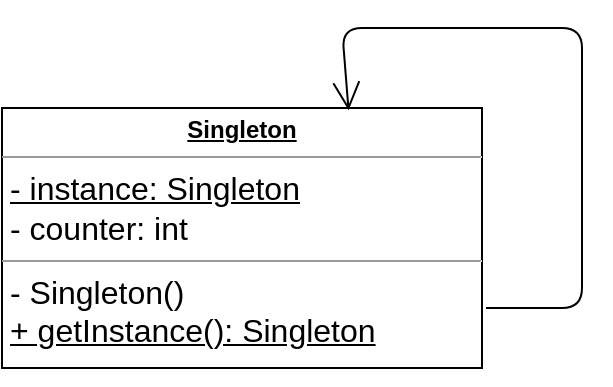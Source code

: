 <mxfile>
    <diagram name="singleton_1" id="-Z52gMzrZzrflX0aPiBJ">
        <mxGraphModel dx="732" dy="354" grid="1" gridSize="10" guides="1" tooltips="1" connect="1" arrows="1" fold="1" page="1" pageScale="1" pageWidth="827" pageHeight="1169" math="0" shadow="0">
            <root>
                <mxCell id="5Akw9gAnhdAU1XaQ8N-A-0"/>
                <mxCell id="5Akw9gAnhdAU1XaQ8N-A-1" parent="5Akw9gAnhdAU1XaQ8N-A-0"/>
                <mxCell id="5Akw9gAnhdAU1XaQ8N-A-2" value="&lt;p style=&quot;margin: 0px ; margin-top: 4px ; text-align: center&quot;&gt;&lt;font style=&quot;font-size: 12px&quot;&gt;&lt;b&gt;&lt;u&gt;Singleton&lt;/u&gt;&lt;/b&gt;&lt;/font&gt;&lt;/p&gt;&lt;hr size=&quot;1&quot;&gt;&lt;p style=&quot;margin: 0px ; margin-left: 4px&quot;&gt;&lt;font size=&quot;3&quot;&gt;&lt;u&gt;- instance: Singleton&lt;/u&gt;&lt;/font&gt;&lt;/p&gt;&lt;p style=&quot;margin: 0px ; margin-left: 4px&quot;&gt;&lt;font size=&quot;3&quot;&gt;- counter: int&lt;/font&gt;&lt;/p&gt;&lt;hr size=&quot;1&quot;&gt;&lt;p style=&quot;margin: 0px ; margin-left: 4px&quot;&gt;&lt;font size=&quot;3&quot;&gt;- Singleton&lt;/font&gt;&lt;span style=&quot;font-size: medium&quot;&gt;()&lt;/span&gt;&lt;/p&gt;&lt;p style=&quot;margin: 0px ; margin-left: 4px&quot;&gt;&lt;font size=&quot;3&quot;&gt;&lt;u&gt;+ getInstance(): Singleton&lt;/u&gt;&lt;br&gt;&lt;/font&gt;&lt;/p&gt;&lt;p style=&quot;margin: 0px ; margin-left: 4px&quot;&gt;&lt;br&gt;&lt;/p&gt;&lt;p style=&quot;margin: 0px ; margin-left: 4px&quot;&gt;&lt;br&gt;&lt;/p&gt;&lt;p style=&quot;margin: 0px ; margin-left: 4px&quot;&gt;&lt;br&gt;&lt;/p&gt;" style="verticalAlign=top;align=left;overflow=fill;fontSize=12;fontFamily=Helvetica;html=1;" parent="5Akw9gAnhdAU1XaQ8N-A-1" vertex="1">
                    <mxGeometry x="70" y="240" width="240" height="130" as="geometry"/>
                </mxCell>
                <mxCell id="5Akw9gAnhdAU1XaQ8N-A-3" value="" style="endArrow=open;endFill=1;endSize=12;html=1;entryX=0.722;entryY=0.009;entryDx=0;entryDy=0;entryPerimeter=0;" parent="5Akw9gAnhdAU1XaQ8N-A-1" target="5Akw9gAnhdAU1XaQ8N-A-2" edge="1">
                    <mxGeometry width="160" relative="1" as="geometry">
                        <mxPoint x="312" y="340" as="sourcePoint"/>
                        <mxPoint x="200" y="200" as="targetPoint"/>
                        <Array as="points">
                            <mxPoint x="360" y="340"/>
                            <mxPoint x="360" y="200"/>
                            <mxPoint x="240" y="200"/>
                        </Array>
                    </mxGeometry>
                </mxCell>
                <mxCell id="5Akw9gAnhdAU1XaQ8N-A-4" style="edgeStyle=orthogonalEdgeStyle;rounded=0;orthogonalLoop=1;jettySize=auto;html=1;exitX=0.5;exitY=1;exitDx=0;exitDy=0;" parent="5Akw9gAnhdAU1XaQ8N-A-1" source="5Akw9gAnhdAU1XaQ8N-A-2" target="5Akw9gAnhdAU1XaQ8N-A-2" edge="1">
                    <mxGeometry relative="1" as="geometry"/>
                </mxCell>
            </root>
        </mxGraphModel>
    </diagram>
    <diagram name="singleton_2" id="8FmO8vae8uXLd_UL74gF">
        <mxGraphModel dx="732" dy="354" grid="1" gridSize="10" guides="1" tooltips="1" connect="1" arrows="1" fold="1" page="1" pageScale="1" pageWidth="827" pageHeight="1169" math="0" shadow="0">
            <root>
                <mxCell id="rjKnRlafuyBngDvl9Qdj-0"/>
                <mxCell id="rjKnRlafuyBngDvl9Qdj-1" parent="rjKnRlafuyBngDvl9Qdj-0"/>
                <mxCell id="rjKnRlafuyBngDvl9Qdj-2" value="&lt;p style=&quot;margin: 0px ; margin-top: 4px ; text-align: center&quot;&gt;&lt;font style=&quot;font-size: 12px&quot;&gt;&lt;b&gt;&lt;u&gt;Singleton&lt;/u&gt;&lt;/b&gt;&lt;/font&gt;&lt;/p&gt;&lt;hr size=&quot;1&quot;&gt;&lt;p style=&quot;margin: 0px ; margin-left: 4px&quot;&gt;&lt;font size=&quot;3&quot;&gt;&lt;u&gt;- instance: Singleton&lt;/u&gt;&lt;/font&gt;&lt;/p&gt;&lt;p style=&quot;margin: 0px ; margin-left: 4px&quot;&gt;&lt;font size=&quot;3&quot;&gt;- counter: int&lt;/font&gt;&lt;/p&gt;&lt;hr size=&quot;1&quot;&gt;&lt;p style=&quot;margin: 0px ; margin-left: 4px&quot;&gt;&lt;font size=&quot;3&quot;&gt;- Singleton&lt;/font&gt;&lt;span style=&quot;font-size: medium&quot;&gt;()&lt;/span&gt;&lt;/p&gt;&lt;p style=&quot;margin: 0px ; margin-left: 4px&quot;&gt;&lt;font size=&quot;3&quot;&gt;&lt;u&gt;+ getInstance(): Singleton&lt;/u&gt;&lt;br&gt;&lt;/font&gt;&lt;/p&gt;&lt;p style=&quot;margin: 0px ; margin-left: 4px&quot;&gt;&lt;font size=&quot;3&quot;&gt;+ actOnEvent(): void&lt;br&gt;&lt;/font&gt;&lt;/p&gt;&lt;p style=&quot;margin: 0px ; margin-left: 4px&quot;&gt;&lt;span style=&quot;font-size: medium&quot;&gt;+ getCounter(): int&lt;/span&gt;&lt;font size=&quot;3&quot;&gt;&lt;br&gt;&lt;/font&gt;&lt;/p&gt;&lt;p style=&quot;margin: 0px ; margin-left: 4px&quot;&gt;&lt;br&gt;&lt;/p&gt;&lt;p style=&quot;margin: 0px ; margin-left: 4px&quot;&gt;&lt;br&gt;&lt;/p&gt;" style="verticalAlign=top;align=left;overflow=fill;fontSize=12;fontFamily=Helvetica;html=1;" parent="rjKnRlafuyBngDvl9Qdj-1" vertex="1">
                    <mxGeometry x="70" y="240" width="240" height="170" as="geometry"/>
                </mxCell>
                <mxCell id="rjKnRlafuyBngDvl9Qdj-3" value="" style="endArrow=open;endFill=1;endSize=12;html=1;entryX=0.722;entryY=0.009;entryDx=0;entryDy=0;entryPerimeter=0;" parent="rjKnRlafuyBngDvl9Qdj-1" target="rjKnRlafuyBngDvl9Qdj-2" edge="1">
                    <mxGeometry width="160" relative="1" as="geometry">
                        <mxPoint x="312" y="380" as="sourcePoint"/>
                        <mxPoint x="200" y="200" as="targetPoint"/>
                        <Array as="points">
                            <mxPoint x="360" y="380"/>
                            <mxPoint x="360" y="200"/>
                            <mxPoint x="240" y="200"/>
                        </Array>
                    </mxGeometry>
                </mxCell>
                <mxCell id="rjKnRlafuyBngDvl9Qdj-4" style="edgeStyle=orthogonalEdgeStyle;rounded=0;orthogonalLoop=1;jettySize=auto;html=1;exitX=0.5;exitY=1;exitDx=0;exitDy=0;" parent="rjKnRlafuyBngDvl9Qdj-1" source="rjKnRlafuyBngDvl9Qdj-2" target="rjKnRlafuyBngDvl9Qdj-2" edge="1">
                    <mxGeometry relative="1" as="geometry"/>
                </mxCell>
            </root>
        </mxGraphModel>
    </diagram>
</mxfile>